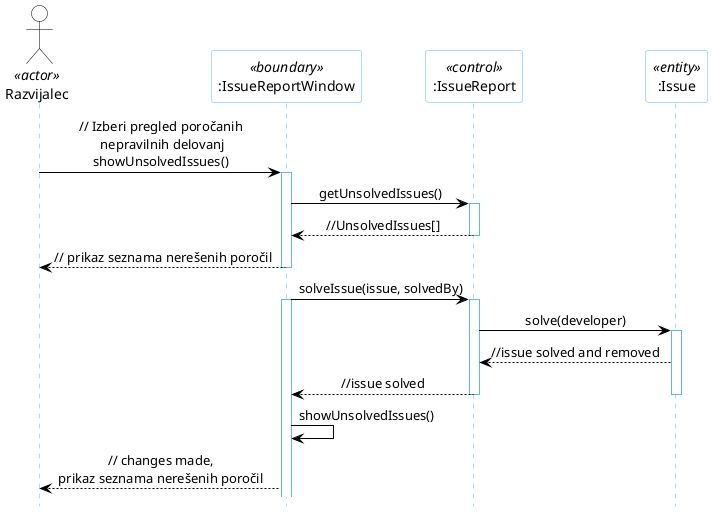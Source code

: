 @startuml urejanjeSeznamaOpravil
hide footbox

skinparam backgroundcolor transparent
skinparam defaultTextAlignment center
skinparam actorBorderColor black
skinparam actorBackgroundColor white
skinparam arrowColor black  
skinparam sequenceLifeLineBorderColor #5FB8EC
skinparam sequenceParticipantBorderColor #5FB8EC
skinparam sequenceParticipantBackgroundColor white

actor "Razvijalec" as dev<<actor>>
participant ":IssueReportWindow" as Vmesnik <<boundary>>
participant ":IssueReport" as report <<control>>
participant ":Issue" as issue <<entity>>

dev -> Vmesnik: // Izberi pregled poročanih\n nepravilnih delovanj\nshowUnsolvedIssues()

activate Vmesnik

Vmesnik -> report: getUnsolvedIssues()
activate report

Vmesnik <-- report: //UnsolvedIssues[]
deactivate report
dev <-- Vmesnik: // prikaz seznama nerešenih poročil
deactivate Vmesnik



Vmesnik -> report: solveIssue(issue, solvedBy)
activate Vmesnik
activate report
report -> issue: solve(developer)
activate issue
report <-- issue: //issue solved and removed
Vmesnik <-- report: //issue solved
deactivate report
deactivate issue

Vmesnik -> Vmesnik: showUnsolvedIssues()
dev <-- Vmesnik: // changes made,\nprikaz seznama nerešenih poročil

